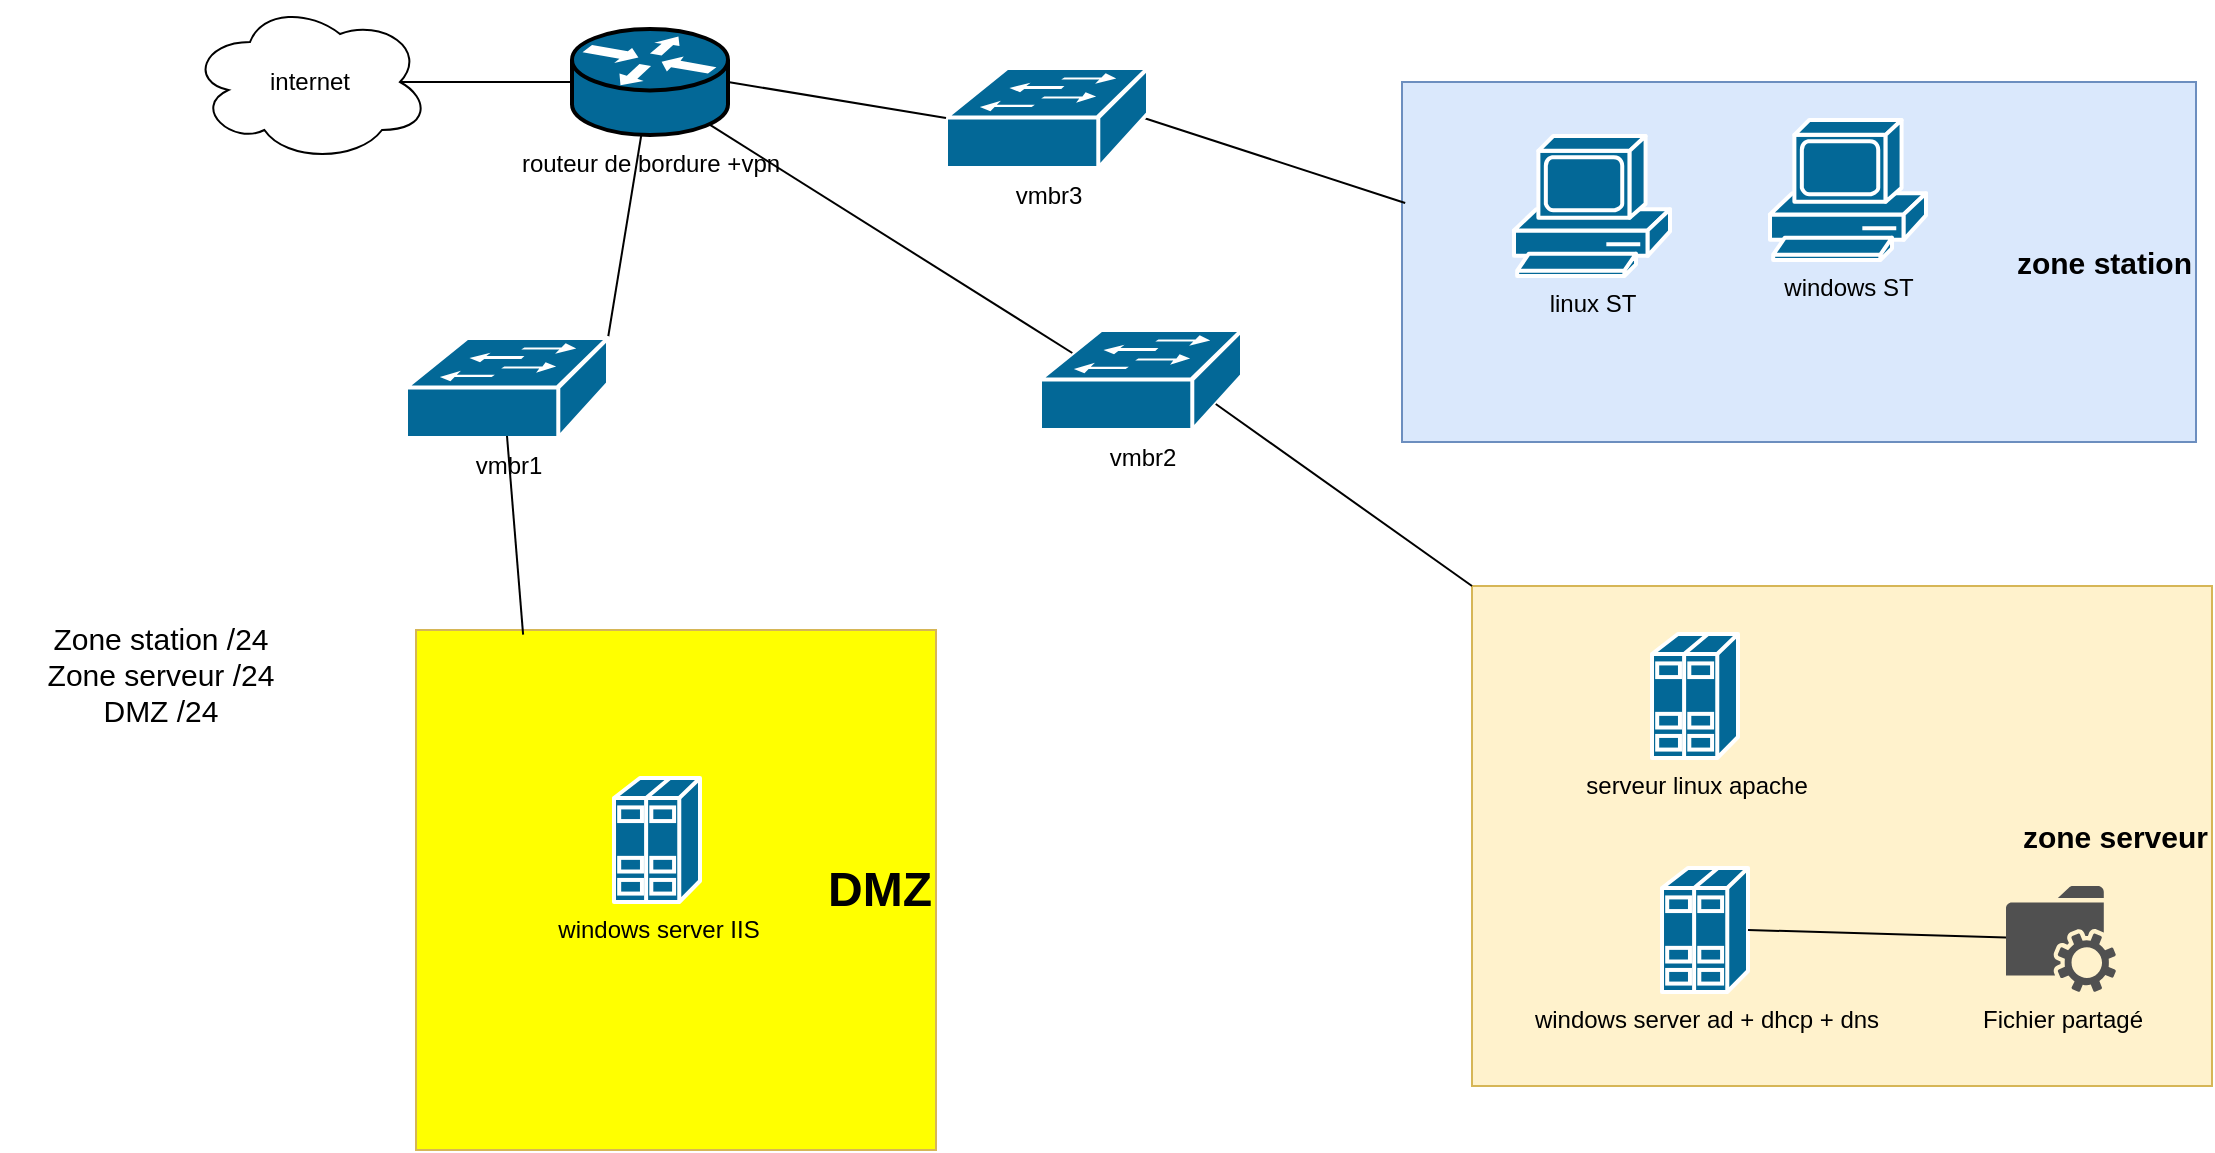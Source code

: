 <mxfile>
    <diagram id="WkzuzJuz80rkRivc9DpX" name="plan réseau">
        <mxGraphModel dx="1360" dy="893" grid="0" gridSize="10" guides="1" tooltips="1" connect="1" arrows="1" fold="1" page="0" pageScale="1" pageWidth="850" pageHeight="1100" math="0" shadow="0">
            <root>
                <mxCell id="0"/>
                <mxCell id="1" parent="0"/>
                <mxCell id="2" value="routeur de bordure +vpn" style="shape=mxgraph.cisco.routers.router;sketch=0;html=1;pointerEvents=1;dashed=0;fillColor=#036897;strokeColor=default;strokeWidth=2;verticalLabelPosition=bottom;verticalAlign=top;align=center;outlineConnect=0;" parent="1" vertex="1">
                    <mxGeometry x="159" y="-252.5" width="78" height="53" as="geometry"/>
                </mxCell>
                <mxCell id="8" value="internet" style="ellipse;shape=cloud;whiteSpace=wrap;html=1;" parent="1" vertex="1">
                    <mxGeometry x="-32" y="-266" width="120" height="80" as="geometry"/>
                </mxCell>
                <mxCell id="22" value="vmbr2" style="shape=mxgraph.cisco.switches.workgroup_switch;sketch=0;html=1;pointerEvents=1;dashed=0;fillColor=#036897;strokeColor=#ffffff;strokeWidth=2;verticalLabelPosition=bottom;verticalAlign=top;align=center;outlineConnect=0;" parent="1" vertex="1">
                    <mxGeometry x="393" y="-102" width="101" height="50" as="geometry"/>
                </mxCell>
                <mxCell id="23" value="" style="group;fillColor=#dae8fc;strokeColor=#6c8ebf;" parent="1" vertex="1" connectable="0">
                    <mxGeometry x="609" y="26" width="370" height="250" as="geometry"/>
                </mxCell>
                <mxCell id="20" value="&lt;b&gt;&lt;font style=&quot;font-size: 15px;&quot;&gt;zone serveur&lt;/font&gt;&lt;/b&gt;" style="rounded=0;whiteSpace=wrap;html=1;align=right;fillStyle=solid;fillColor=#fff2cc;strokeColor=#d6b656;" parent="23" vertex="1">
                    <mxGeometry width="370" height="250" as="geometry"/>
                </mxCell>
                <mxCell id="12" value="serveur linux apache" style="shape=mxgraph.cisco.servers.standard_host;sketch=0;html=1;pointerEvents=1;dashed=0;fillColor=#036897;strokeColor=#ffffff;strokeWidth=2;verticalLabelPosition=bottom;verticalAlign=top;align=center;outlineConnect=0;" parent="23" vertex="1">
                    <mxGeometry x="90" y="24" width="43" height="62" as="geometry"/>
                </mxCell>
                <mxCell id="16" value="windows server ad + dhcp + dns" style="shape=mxgraph.cisco.servers.standard_host;sketch=0;html=1;pointerEvents=1;dashed=0;fillColor=#036897;strokeColor=#ffffff;strokeWidth=2;verticalLabelPosition=bottom;verticalAlign=top;align=center;outlineConnect=0;" parent="23" vertex="1">
                    <mxGeometry x="95" y="141" width="43" height="62" as="geometry"/>
                </mxCell>
                <mxCell id="44" value="Fichier partagé" style="sketch=0;pointerEvents=1;shadow=0;dashed=0;html=1;strokeColor=none;fillColor=#505050;labelPosition=center;verticalLabelPosition=bottom;verticalAlign=top;outlineConnect=0;align=center;shape=mxgraph.office.services.network_file_share_service;" parent="23" vertex="1">
                    <mxGeometry x="267" y="150" width="55" height="53" as="geometry"/>
                </mxCell>
                <mxCell id="48" value="" style="endArrow=none;html=1;exitX=1;exitY=0.5;exitDx=0;exitDy=0;exitPerimeter=0;" edge="1" parent="23" source="16" target="44">
                    <mxGeometry width="50" height="50" relative="1" as="geometry">
                        <mxPoint x="-313" y="-67" as="sourcePoint"/>
                        <mxPoint x="-263" y="-117" as="targetPoint"/>
                    </mxGeometry>
                </mxCell>
                <mxCell id="24" value="" style="group;fillColor=#dae8fc;strokeColor=#6c8ebf;fillStyle=auto;" parent="1" vertex="1" connectable="0">
                    <mxGeometry x="574" y="-226" width="397" height="180" as="geometry"/>
                </mxCell>
                <mxCell id="21" value="&lt;font size=&quot;1&quot; style=&quot;&quot;&gt;&lt;b style=&quot;font-size: 15px;&quot;&gt;zone station&lt;/b&gt;&lt;/font&gt;" style="rounded=0;whiteSpace=wrap;html=1;fillColor=#dae8fc;strokeColor=#6c8ebf;align=right;" parent="24" vertex="1">
                    <mxGeometry width="397" height="180" as="geometry"/>
                </mxCell>
                <mxCell id="14" value="linux ST" style="shape=mxgraph.cisco.computers_and_peripherals.pc;html=1;pointerEvents=1;dashed=0;fillColor=#036897;strokeColor=#ffffff;strokeWidth=2;verticalLabelPosition=bottom;verticalAlign=top;align=center;outlineConnect=0;" parent="24" vertex="1">
                    <mxGeometry x="56" y="27" width="78" height="70" as="geometry"/>
                </mxCell>
                <mxCell id="15" value="windows ST" style="shape=mxgraph.cisco.computers_and_peripherals.pc;html=1;pointerEvents=1;dashed=0;fillColor=#036897;strokeColor=#ffffff;strokeWidth=2;verticalLabelPosition=bottom;verticalAlign=top;align=center;outlineConnect=0;" parent="24" vertex="1">
                    <mxGeometry x="184" y="19" width="78" height="70" as="geometry"/>
                </mxCell>
                <mxCell id="25" value="" style="group;fillColor=#FFFF00;strokeColor=#D79B00;glass=0;gradientColor=none;" parent="1" vertex="1" connectable="0">
                    <mxGeometry x="81" y="48" width="260" height="260" as="geometry"/>
                </mxCell>
                <mxCell id="19" value="&lt;b&gt;&lt;font style=&quot;font-size: 24px;&quot;&gt;DMZ&lt;/font&gt;&lt;/b&gt;" style="whiteSpace=wrap;html=1;aspect=fixed;align=right;fillColor=#FFFF00;strokeColor=#d6b656;" parent="25" vertex="1">
                    <mxGeometry width="260" height="260" as="geometry"/>
                </mxCell>
                <mxCell id="4" value="windows server IIS" style="shape=mxgraph.cisco.servers.standard_host;sketch=0;html=1;pointerEvents=1;dashed=0;fillColor=#036897;strokeColor=#ffffff;strokeWidth=2;verticalLabelPosition=bottom;verticalAlign=top;align=center;outlineConnect=0;" parent="25" vertex="1">
                    <mxGeometry x="99" y="74" width="43" height="62" as="geometry"/>
                </mxCell>
                <mxCell id="30" value="" style="endArrow=none;html=1;exitX=1;exitY=0;exitDx=0;exitDy=0;exitPerimeter=0;" parent="1" source="46" target="2" edge="1">
                    <mxGeometry width="50" height="50" relative="1" as="geometry">
                        <mxPoint x="146.0" y="-72" as="sourcePoint"/>
                        <mxPoint x="629" y="51" as="targetPoint"/>
                    </mxGeometry>
                </mxCell>
                <mxCell id="42" value="vmbr1" style="edgeLabel;html=1;align=center;verticalAlign=middle;resizable=0;points=[];" parent="30" vertex="1" connectable="0">
                    <mxGeometry x="0.306" y="-1" relative="1" as="geometry">
                        <mxPoint x="-72" y="96" as="offset"/>
                    </mxGeometry>
                </mxCell>
                <mxCell id="35" value="" style="endArrow=none;html=1;entryX=0;entryY=0.5;entryDx=0;entryDy=0;entryPerimeter=0;exitX=0.875;exitY=0.5;exitDx=0;exitDy=0;exitPerimeter=0;" parent="1" source="8" target="2" edge="1">
                    <mxGeometry width="50" height="50" relative="1" as="geometry">
                        <mxPoint x="579" y="101" as="sourcePoint"/>
                        <mxPoint x="629" y="51" as="targetPoint"/>
                    </mxGeometry>
                </mxCell>
                <mxCell id="45" value="Zone station /24&lt;br&gt;Zone serveur /24&lt;br&gt;DMZ /24" style="text;html=1;strokeColor=none;fillColor=none;align=center;verticalAlign=middle;whiteSpace=wrap;rounded=0;glass=0;fillStyle=auto;fontSize=15;" parent="1" vertex="1">
                    <mxGeometry x="-127" y="55" width="161" height="30" as="geometry"/>
                </mxCell>
                <mxCell id="46" value="vmbr1" style="shape=mxgraph.cisco.switches.workgroup_switch;sketch=0;html=1;pointerEvents=1;dashed=0;fillColor=#036897;strokeColor=#ffffff;strokeWidth=2;verticalLabelPosition=bottom;verticalAlign=top;align=center;outlineConnect=0;" vertex="1" parent="1">
                    <mxGeometry x="76" y="-98" width="101" height="50" as="geometry"/>
                </mxCell>
                <mxCell id="47" value="" style="endArrow=none;html=1;entryX=0.5;entryY=0.98;entryDx=0;entryDy=0;entryPerimeter=0;exitX=0.206;exitY=0.009;exitDx=0;exitDy=0;exitPerimeter=0;" edge="1" parent="1" source="19" target="46">
                    <mxGeometry width="50" height="50" relative="1" as="geometry">
                        <mxPoint x="84" y="34" as="sourcePoint"/>
                        <mxPoint x="134" y="-16" as="targetPoint"/>
                    </mxGeometry>
                </mxCell>
                <mxCell id="49" value="" style="endArrow=none;html=1;entryX=0.004;entryY=0.336;entryDx=0;entryDy=0;entryPerimeter=0;exitX=0.98;exitY=0.5;exitDx=0;exitDy=0;exitPerimeter=0;" edge="1" parent="1" source="51" target="21">
                    <mxGeometry width="50" height="50" relative="1" as="geometry">
                        <mxPoint x="452" y="-183" as="sourcePoint"/>
                        <mxPoint x="470" y="-163" as="targetPoint"/>
                    </mxGeometry>
                </mxCell>
                <mxCell id="51" value="vmbr3" style="shape=mxgraph.cisco.switches.workgroup_switch;sketch=0;html=1;pointerEvents=1;dashed=0;fillColor=#036897;strokeColor=#ffffff;strokeWidth=2;verticalLabelPosition=bottom;verticalAlign=top;align=center;outlineConnect=0;" vertex="1" parent="1">
                    <mxGeometry x="346" y="-233" width="101" height="50" as="geometry"/>
                </mxCell>
                <mxCell id="53" value="" style="endArrow=none;html=1;entryX=0;entryY=0.5;entryDx=0;entryDy=0;entryPerimeter=0;exitX=1;exitY=0.5;exitDx=0;exitDy=0;exitPerimeter=0;" edge="1" parent="1" source="2" target="51">
                    <mxGeometry width="50" height="50" relative="1" as="geometry">
                        <mxPoint x="420" y="-113" as="sourcePoint"/>
                        <mxPoint x="470" y="-163" as="targetPoint"/>
                    </mxGeometry>
                </mxCell>
                <mxCell id="59" value="" style="endArrow=none;html=1;exitX=0.88;exitY=0.9;exitDx=0;exitDy=0;exitPerimeter=0;entryX=0.16;entryY=0.23;entryDx=0;entryDy=0;entryPerimeter=0;" edge="1" parent="1" source="2" target="22">
                    <mxGeometry width="50" height="50" relative="1" as="geometry">
                        <mxPoint x="493" y="5" as="sourcePoint"/>
                        <mxPoint x="543" y="-45" as="targetPoint"/>
                    </mxGeometry>
                </mxCell>
                <mxCell id="60" value="" style="endArrow=none;html=1;entryX=0.87;entryY=0.74;entryDx=0;entryDy=0;entryPerimeter=0;exitX=0;exitY=0;exitDx=0;exitDy=0;" edge="1" parent="1" source="20" target="22">
                    <mxGeometry width="50" height="50" relative="1" as="geometry">
                        <mxPoint x="493" y="5" as="sourcePoint"/>
                        <mxPoint x="543" y="-45" as="targetPoint"/>
                    </mxGeometry>
                </mxCell>
            </root>
        </mxGraphModel>
    </diagram>
</mxfile>